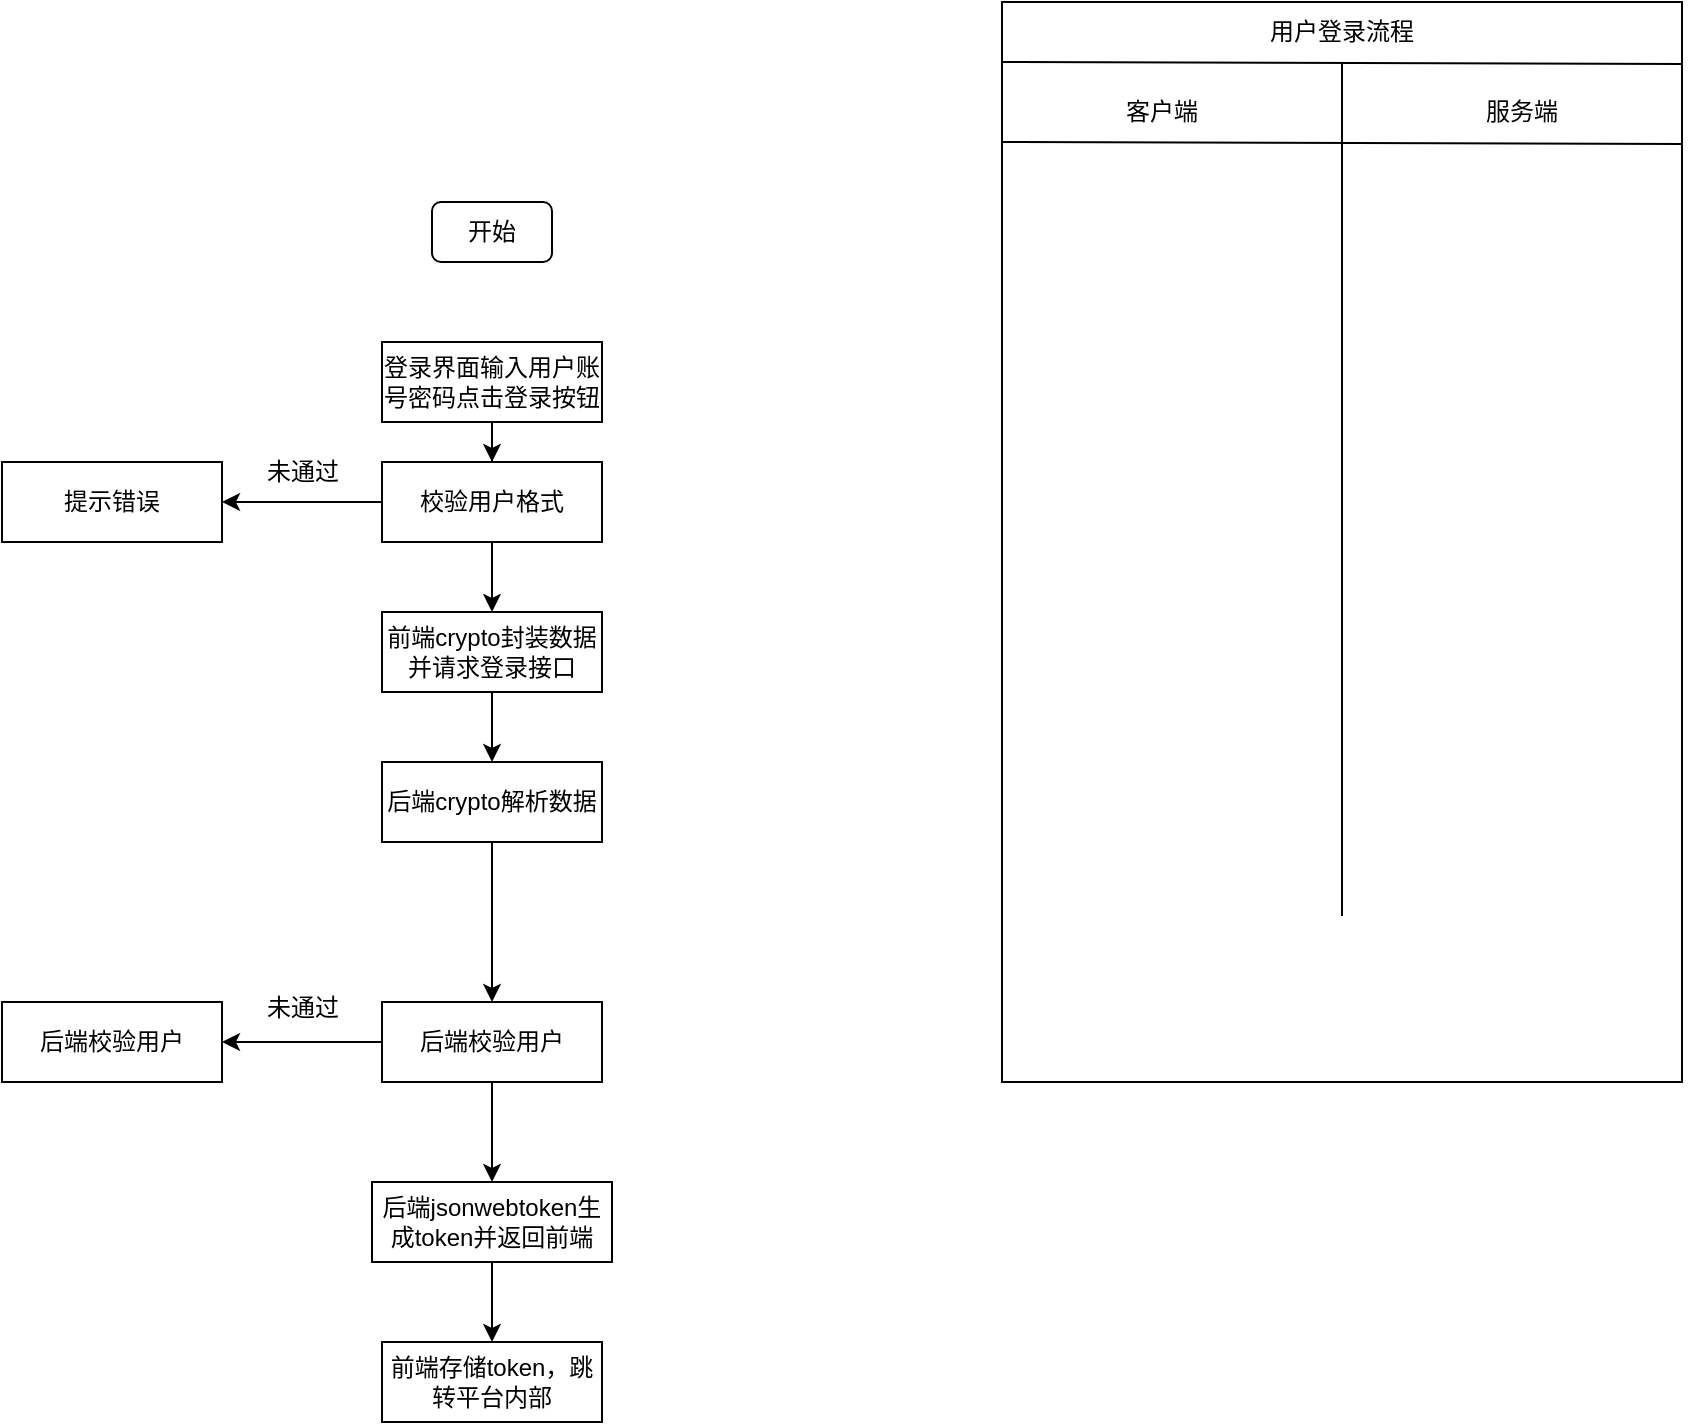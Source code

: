 <mxfile version="22.1.21" type="github">
  <diagram name="第 1 页" id="lP-zoGvPF34fVr40256u">
    <mxGraphModel dx="1736" dy="577" grid="1" gridSize="10" guides="1" tooltips="1" connect="1" arrows="1" fold="1" page="1" pageScale="1" pageWidth="827" pageHeight="1169" math="0" shadow="0">
      <root>
        <mxCell id="0" />
        <mxCell id="1" parent="0" />
        <mxCell id="g51ZoofxoQrhvGVgscI5-1" value="" style="rounded=0;whiteSpace=wrap;html=1;" vertex="1" parent="1">
          <mxGeometry x="350" y="280" width="340" height="540" as="geometry" />
        </mxCell>
        <mxCell id="g51ZoofxoQrhvGVgscI5-3" value="用户登录流程" style="text;html=1;strokeColor=none;fillColor=none;align=center;verticalAlign=middle;whiteSpace=wrap;rounded=0;" vertex="1" parent="1">
          <mxGeometry x="480" y="280" width="80" height="30" as="geometry" />
        </mxCell>
        <mxCell id="g51ZoofxoQrhvGVgscI5-4" value="" style="endArrow=none;html=1;rounded=0;exitX=-0.003;exitY=0.074;exitDx=0;exitDy=0;exitPerimeter=0;entryX=1;entryY=0.076;entryDx=0;entryDy=0;entryPerimeter=0;" edge="1" parent="1">
          <mxGeometry width="50" height="50" relative="1" as="geometry">
            <mxPoint x="350" y="350.0" as="sourcePoint" />
            <mxPoint x="690.02" y="350.96" as="targetPoint" />
          </mxGeometry>
        </mxCell>
        <mxCell id="g51ZoofxoQrhvGVgscI5-5" value="" style="endArrow=none;html=1;rounded=0;jumpSize=19;" edge="1" parent="1">
          <mxGeometry width="50" height="50" relative="1" as="geometry">
            <mxPoint x="520" y="311" as="sourcePoint" />
            <mxPoint x="520" y="737" as="targetPoint" />
          </mxGeometry>
        </mxCell>
        <mxCell id="g51ZoofxoQrhvGVgscI5-6" value="客户端" style="text;html=1;strokeColor=none;fillColor=none;align=center;verticalAlign=middle;whiteSpace=wrap;rounded=0;" vertex="1" parent="1">
          <mxGeometry x="400" y="320" width="60" height="30" as="geometry" />
        </mxCell>
        <mxCell id="g51ZoofxoQrhvGVgscI5-7" value="服务端" style="text;html=1;strokeColor=none;fillColor=none;align=center;verticalAlign=middle;whiteSpace=wrap;rounded=0;" vertex="1" parent="1">
          <mxGeometry x="580" y="320" width="60" height="30" as="geometry" />
        </mxCell>
        <mxCell id="g51ZoofxoQrhvGVgscI5-8" value="开始" style="rounded=1;whiteSpace=wrap;html=1;" vertex="1" parent="1">
          <mxGeometry x="65" y="380" width="60" height="30" as="geometry" />
        </mxCell>
        <mxCell id="g51ZoofxoQrhvGVgscI5-12" value="" style="endArrow=none;html=1;rounded=0;exitX=-0.003;exitY=0.074;exitDx=0;exitDy=0;exitPerimeter=0;entryX=1;entryY=0.076;entryDx=0;entryDy=0;entryPerimeter=0;" edge="1" parent="1">
          <mxGeometry width="50" height="50" relative="1" as="geometry">
            <mxPoint x="349.98" y="310.0" as="sourcePoint" />
            <mxPoint x="690" y="310.96" as="targetPoint" />
          </mxGeometry>
        </mxCell>
        <mxCell id="g51ZoofxoQrhvGVgscI5-20" value="" style="edgeStyle=orthogonalEdgeStyle;rounded=0;orthogonalLoop=1;jettySize=auto;html=1;" edge="1" parent="1" source="g51ZoofxoQrhvGVgscI5-18" target="g51ZoofxoQrhvGVgscI5-19">
          <mxGeometry relative="1" as="geometry" />
        </mxCell>
        <mxCell id="g51ZoofxoQrhvGVgscI5-18" value="登录界面输入用户账号密码点击登录按钮" style="rounded=0;whiteSpace=wrap;html=1;" vertex="1" parent="1">
          <mxGeometry x="40" y="450" width="110" height="40" as="geometry" />
        </mxCell>
        <mxCell id="g51ZoofxoQrhvGVgscI5-23" value="" style="edgeStyle=orthogonalEdgeStyle;rounded=0;orthogonalLoop=1;jettySize=auto;html=1;" edge="1" parent="1" source="g51ZoofxoQrhvGVgscI5-19" target="g51ZoofxoQrhvGVgscI5-22">
          <mxGeometry relative="1" as="geometry" />
        </mxCell>
        <mxCell id="g51ZoofxoQrhvGVgscI5-26" value="" style="edgeStyle=orthogonalEdgeStyle;rounded=0;orthogonalLoop=1;jettySize=auto;html=1;" edge="1" parent="1" source="g51ZoofxoQrhvGVgscI5-19" target="g51ZoofxoQrhvGVgscI5-25">
          <mxGeometry relative="1" as="geometry" />
        </mxCell>
        <mxCell id="g51ZoofxoQrhvGVgscI5-19" value="校验用户格式" style="rounded=0;whiteSpace=wrap;html=1;" vertex="1" parent="1">
          <mxGeometry x="40" y="510" width="110" height="40" as="geometry" />
        </mxCell>
        <mxCell id="g51ZoofxoQrhvGVgscI5-22" value="提示错误" style="rounded=0;whiteSpace=wrap;html=1;" vertex="1" parent="1">
          <mxGeometry x="-150" y="510" width="110" height="40" as="geometry" />
        </mxCell>
        <mxCell id="g51ZoofxoQrhvGVgscI5-24" value="未通过" style="text;html=1;align=center;verticalAlign=middle;resizable=0;points=[];autosize=1;strokeColor=none;fillColor=none;" vertex="1" parent="1">
          <mxGeometry x="-30" y="500" width="60" height="30" as="geometry" />
        </mxCell>
        <mxCell id="g51ZoofxoQrhvGVgscI5-28" value="" style="edgeStyle=orthogonalEdgeStyle;rounded=0;orthogonalLoop=1;jettySize=auto;html=1;" edge="1" parent="1" source="g51ZoofxoQrhvGVgscI5-25" target="g51ZoofxoQrhvGVgscI5-27">
          <mxGeometry relative="1" as="geometry" />
        </mxCell>
        <mxCell id="g51ZoofxoQrhvGVgscI5-25" value="前端crypto封装数据并请求登录接口" style="rounded=0;whiteSpace=wrap;html=1;" vertex="1" parent="1">
          <mxGeometry x="40" y="585" width="110" height="40" as="geometry" />
        </mxCell>
        <mxCell id="g51ZoofxoQrhvGVgscI5-30" value="" style="edgeStyle=orthogonalEdgeStyle;rounded=0;orthogonalLoop=1;jettySize=auto;html=1;" edge="1" parent="1" source="g51ZoofxoQrhvGVgscI5-27" target="g51ZoofxoQrhvGVgscI5-29">
          <mxGeometry relative="1" as="geometry" />
        </mxCell>
        <mxCell id="g51ZoofxoQrhvGVgscI5-27" value="后端crypto解析数据" style="rounded=0;whiteSpace=wrap;html=1;" vertex="1" parent="1">
          <mxGeometry x="40" y="660" width="110" height="40" as="geometry" />
        </mxCell>
        <mxCell id="g51ZoofxoQrhvGVgscI5-32" value="" style="edgeStyle=orthogonalEdgeStyle;rounded=0;orthogonalLoop=1;jettySize=auto;html=1;" edge="1" parent="1" source="g51ZoofxoQrhvGVgscI5-29" target="g51ZoofxoQrhvGVgscI5-31">
          <mxGeometry relative="1" as="geometry" />
        </mxCell>
        <mxCell id="g51ZoofxoQrhvGVgscI5-35" value="" style="edgeStyle=orthogonalEdgeStyle;rounded=0;orthogonalLoop=1;jettySize=auto;html=1;" edge="1" parent="1" source="g51ZoofxoQrhvGVgscI5-29" target="g51ZoofxoQrhvGVgscI5-34">
          <mxGeometry relative="1" as="geometry" />
        </mxCell>
        <mxCell id="g51ZoofxoQrhvGVgscI5-29" value="后端校验用户" style="rounded=0;whiteSpace=wrap;html=1;" vertex="1" parent="1">
          <mxGeometry x="40" y="780" width="110" height="40" as="geometry" />
        </mxCell>
        <mxCell id="g51ZoofxoQrhvGVgscI5-31" value="后端校验用户" style="rounded=0;whiteSpace=wrap;html=1;" vertex="1" parent="1">
          <mxGeometry x="-150" y="780" width="110" height="40" as="geometry" />
        </mxCell>
        <mxCell id="g51ZoofxoQrhvGVgscI5-33" value="未通过" style="text;html=1;align=center;verticalAlign=middle;resizable=0;points=[];autosize=1;strokeColor=none;fillColor=none;" vertex="1" parent="1">
          <mxGeometry x="-30" y="768" width="60" height="30" as="geometry" />
        </mxCell>
        <mxCell id="g51ZoofxoQrhvGVgscI5-37" value="" style="edgeStyle=orthogonalEdgeStyle;rounded=0;orthogonalLoop=1;jettySize=auto;html=1;" edge="1" parent="1" source="g51ZoofxoQrhvGVgscI5-34" target="g51ZoofxoQrhvGVgscI5-36">
          <mxGeometry relative="1" as="geometry" />
        </mxCell>
        <mxCell id="g51ZoofxoQrhvGVgscI5-34" value="后端jsonwebtoken生成token并返回前端" style="rounded=0;whiteSpace=wrap;html=1;" vertex="1" parent="1">
          <mxGeometry x="35" y="870" width="120" height="40" as="geometry" />
        </mxCell>
        <mxCell id="g51ZoofxoQrhvGVgscI5-36" value="前端存储token，跳转平台内部" style="rounded=0;whiteSpace=wrap;html=1;" vertex="1" parent="1">
          <mxGeometry x="40" y="950" width="110" height="40" as="geometry" />
        </mxCell>
      </root>
    </mxGraphModel>
  </diagram>
</mxfile>
